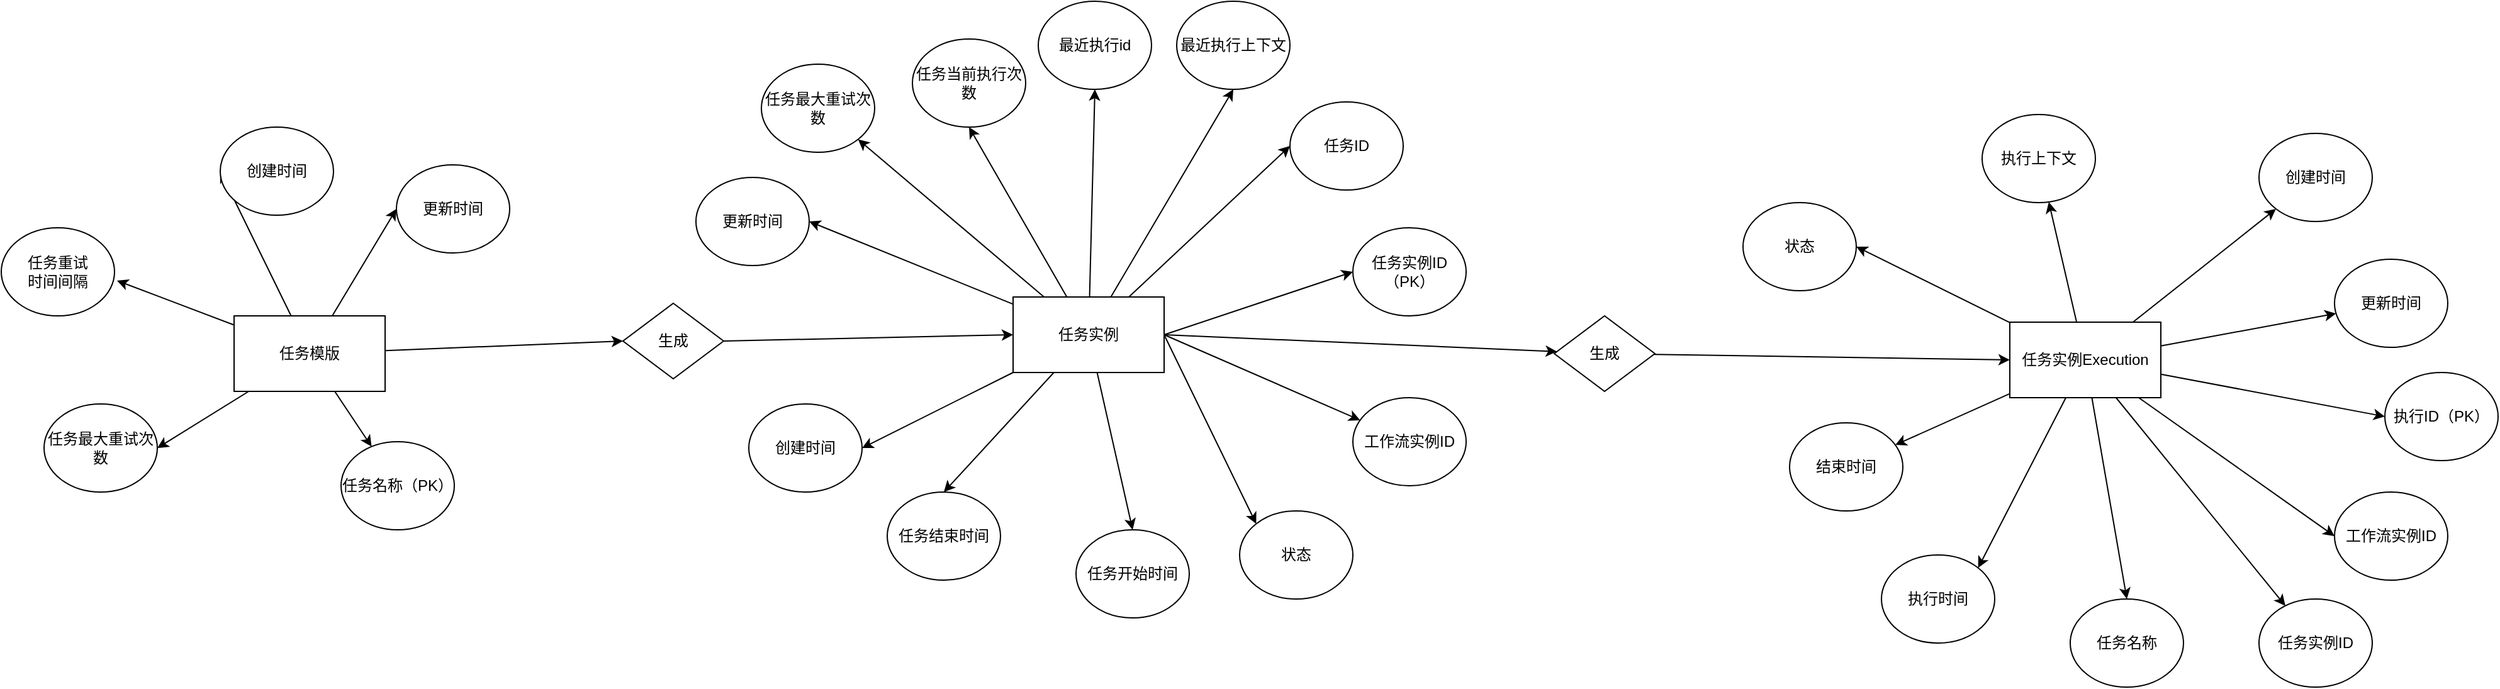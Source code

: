 <mxfile version="22.1.18" type="github">
  <diagram name="第 1 页" id="u92MrwEAKFm2taZTLTK-">
    <mxGraphModel dx="2585" dy="1969" grid="1" gridSize="10" guides="1" tooltips="1" connect="1" arrows="1" fold="1" page="1" pageScale="1" pageWidth="827" pageHeight="1169" math="0" shadow="0">
      <root>
        <mxCell id="0" />
        <mxCell id="1" parent="0" />
        <mxCell id="BF8SNdvl5e7O7KOmZN9e-4" style="rounded=0;orthogonalLoop=1;jettySize=auto;html=1;entryX=0;entryY=0.5;entryDx=0;entryDy=0;exitX=1;exitY=0.5;exitDx=0;exitDy=0;" parent="1" source="BF8SNdvl5e7O7KOmZN9e-8" target="BF8SNdvl5e7O7KOmZN9e-5" edge="1">
          <mxGeometry relative="1" as="geometry">
            <mxPoint x="350" y="170" as="targetPoint" />
            <mxPoint x="260" y="170" as="sourcePoint" />
          </mxGeometry>
        </mxCell>
        <mxCell id="BF8SNdvl5e7O7KOmZN9e-7" style="rounded=0;orthogonalLoop=1;jettySize=auto;html=1;entryX=0;entryY=0;entryDx=0;entryDy=0;exitX=1;exitY=0.5;exitDx=0;exitDy=0;" parent="1" source="BF8SNdvl5e7O7KOmZN9e-8" target="BF8SNdvl5e7O7KOmZN9e-6" edge="1">
          <mxGeometry relative="1" as="geometry">
            <mxPoint x="260" y="170" as="sourcePoint" />
          </mxGeometry>
        </mxCell>
        <mxCell id="BF8SNdvl5e7O7KOmZN9e-5" value="任务实例ID（PK）" style="ellipse;whiteSpace=wrap;html=1;" parent="1" vertex="1">
          <mxGeometry x="390" y="80" width="90" height="70" as="geometry" />
        </mxCell>
        <mxCell id="BF8SNdvl5e7O7KOmZN9e-6" value="状态" style="ellipse;whiteSpace=wrap;html=1;" parent="1" vertex="1">
          <mxGeometry x="300" y="305" width="90" height="70" as="geometry" />
        </mxCell>
        <mxCell id="BF8SNdvl5e7O7KOmZN9e-10" style="rounded=0;orthogonalLoop=1;jettySize=auto;html=1;entryX=0.5;entryY=0;entryDx=0;entryDy=0;" parent="1" source="BF8SNdvl5e7O7KOmZN9e-8" target="BF8SNdvl5e7O7KOmZN9e-9" edge="1">
          <mxGeometry relative="1" as="geometry" />
        </mxCell>
        <mxCell id="BF8SNdvl5e7O7KOmZN9e-12" style="rounded=0;orthogonalLoop=1;jettySize=auto;html=1;entryX=0.5;entryY=0;entryDx=0;entryDy=0;" parent="1" source="BF8SNdvl5e7O7KOmZN9e-8" target="BF8SNdvl5e7O7KOmZN9e-11" edge="1">
          <mxGeometry relative="1" as="geometry" />
        </mxCell>
        <mxCell id="BF8SNdvl5e7O7KOmZN9e-19" style="rounded=0;orthogonalLoop=1;jettySize=auto;html=1;entryX=1;entryY=0.5;entryDx=0;entryDy=0;" parent="1" source="BF8SNdvl5e7O7KOmZN9e-8" target="BF8SNdvl5e7O7KOmZN9e-13" edge="1">
          <mxGeometry relative="1" as="geometry" />
        </mxCell>
        <mxCell id="BF8SNdvl5e7O7KOmZN9e-20" style="rounded=0;orthogonalLoop=1;jettySize=auto;html=1;entryX=1;entryY=0.5;entryDx=0;entryDy=0;" parent="1" source="BF8SNdvl5e7O7KOmZN9e-8" target="BF8SNdvl5e7O7KOmZN9e-14" edge="1">
          <mxGeometry relative="1" as="geometry" />
        </mxCell>
        <mxCell id="BF8SNdvl5e7O7KOmZN9e-48" style="rounded=0;orthogonalLoop=1;jettySize=auto;html=1;entryX=0;entryY=0.5;entryDx=0;entryDy=0;" parent="1" source="BF8SNdvl5e7O7KOmZN9e-8" target="BF8SNdvl5e7O7KOmZN9e-47" edge="1">
          <mxGeometry relative="1" as="geometry" />
        </mxCell>
        <mxCell id="BF8SNdvl5e7O7KOmZN9e-64" style="rounded=0;orthogonalLoop=1;jettySize=auto;html=1;exitX=1;exitY=0.5;exitDx=0;exitDy=0;" parent="1" source="BF8SNdvl5e7O7KOmZN9e-8" target="BF8SNdvl5e7O7KOmZN9e-63" edge="1">
          <mxGeometry relative="1" as="geometry" />
        </mxCell>
        <mxCell id="BF8SNdvl5e7O7KOmZN9e-78" style="rounded=0;orthogonalLoop=1;jettySize=auto;html=1;entryX=0.5;entryY=1;entryDx=0;entryDy=0;" edge="1" parent="1" source="BF8SNdvl5e7O7KOmZN9e-8" target="BF8SNdvl5e7O7KOmZN9e-76">
          <mxGeometry relative="1" as="geometry" />
        </mxCell>
        <mxCell id="BF8SNdvl5e7O7KOmZN9e-83" style="rounded=0;orthogonalLoop=1;jettySize=auto;html=1;entryX=1;entryY=1;entryDx=0;entryDy=0;" edge="1" parent="1" source="BF8SNdvl5e7O7KOmZN9e-8" target="BF8SNdvl5e7O7KOmZN9e-80">
          <mxGeometry relative="1" as="geometry" />
        </mxCell>
        <mxCell id="8EcwPYy6TK1mYzknZgef-4" style="rounded=0;orthogonalLoop=1;jettySize=auto;html=1;exitX=1;exitY=0.5;exitDx=0;exitDy=0;" edge="1" parent="1" source="BF8SNdvl5e7O7KOmZN9e-8" target="8EcwPYy6TK1mYzknZgef-3">
          <mxGeometry relative="1" as="geometry" />
        </mxCell>
        <mxCell id="8EcwPYy6TK1mYzknZgef-9" style="rounded=0;orthogonalLoop=1;jettySize=auto;html=1;entryX=0.5;entryY=1;entryDx=0;entryDy=0;" edge="1" parent="1" source="BF8SNdvl5e7O7KOmZN9e-8" target="8EcwPYy6TK1mYzknZgef-7">
          <mxGeometry relative="1" as="geometry" />
        </mxCell>
        <mxCell id="8EcwPYy6TK1mYzknZgef-10" style="rounded=0;orthogonalLoop=1;jettySize=auto;html=1;entryX=0.5;entryY=1;entryDx=0;entryDy=0;" edge="1" parent="1" source="BF8SNdvl5e7O7KOmZN9e-8" target="8EcwPYy6TK1mYzknZgef-8">
          <mxGeometry relative="1" as="geometry" />
        </mxCell>
        <mxCell id="BF8SNdvl5e7O7KOmZN9e-8" value="任务实例" style="rounded=0;whiteSpace=wrap;html=1;" parent="1" vertex="1">
          <mxGeometry x="120" y="135" width="120" height="60" as="geometry" />
        </mxCell>
        <mxCell id="BF8SNdvl5e7O7KOmZN9e-9" value="任务开始时间" style="ellipse;whiteSpace=wrap;html=1;" parent="1" vertex="1">
          <mxGeometry x="170" y="320" width="90" height="70" as="geometry" />
        </mxCell>
        <mxCell id="BF8SNdvl5e7O7KOmZN9e-11" value="任务结束时间" style="ellipse;whiteSpace=wrap;html=1;" parent="1" vertex="1">
          <mxGeometry x="20" y="290" width="90" height="70" as="geometry" />
        </mxCell>
        <mxCell id="BF8SNdvl5e7O7KOmZN9e-13" value="创建时间" style="ellipse;whiteSpace=wrap;html=1;" parent="1" vertex="1">
          <mxGeometry x="-90" y="220" width="90" height="70" as="geometry" />
        </mxCell>
        <mxCell id="BF8SNdvl5e7O7KOmZN9e-14" value="更新时间" style="ellipse;whiteSpace=wrap;html=1;" parent="1" vertex="1">
          <mxGeometry x="-132" y="40" width="90" height="70" as="geometry" />
        </mxCell>
        <mxCell id="BF8SNdvl5e7O7KOmZN9e-35" style="rounded=0;orthogonalLoop=1;jettySize=auto;html=1;" parent="1" source="BF8SNdvl5e7O7KOmZN9e-25" target="BF8SNdvl5e7O7KOmZN9e-28" edge="1">
          <mxGeometry relative="1" as="geometry" />
        </mxCell>
        <mxCell id="BF8SNdvl5e7O7KOmZN9e-36" style="rounded=0;orthogonalLoop=1;jettySize=auto;html=1;entryX=0;entryY=0.5;entryDx=0;entryDy=0;" parent="1" source="BF8SNdvl5e7O7KOmZN9e-25" target="BF8SNdvl5e7O7KOmZN9e-27" edge="1">
          <mxGeometry relative="1" as="geometry" />
        </mxCell>
        <mxCell id="BF8SNdvl5e7O7KOmZN9e-37" style="rounded=0;orthogonalLoop=1;jettySize=auto;html=1;entryX=0;entryY=0.5;entryDx=0;entryDy=0;" parent="1" source="BF8SNdvl5e7O7KOmZN9e-25" target="BF8SNdvl5e7O7KOmZN9e-26" edge="1">
          <mxGeometry relative="1" as="geometry" />
        </mxCell>
        <mxCell id="BF8SNdvl5e7O7KOmZN9e-61" style="rounded=0;orthogonalLoop=1;jettySize=auto;html=1;entryX=0;entryY=0.5;entryDx=0;entryDy=0;" parent="1" source="BF8SNdvl5e7O7KOmZN9e-25" target="BF8SNdvl5e7O7KOmZN9e-60" edge="1">
          <mxGeometry relative="1" as="geometry" />
        </mxCell>
        <mxCell id="BF8SNdvl5e7O7KOmZN9e-79" style="rounded=0;orthogonalLoop=1;jettySize=auto;html=1;entryX=1;entryY=0.5;entryDx=0;entryDy=0;" edge="1" parent="1" source="BF8SNdvl5e7O7KOmZN9e-25" target="BF8SNdvl5e7O7KOmZN9e-74">
          <mxGeometry relative="1" as="geometry" />
        </mxCell>
        <mxCell id="BF8SNdvl5e7O7KOmZN9e-25" value="任务模版" style="rounded=0;whiteSpace=wrap;html=1;" parent="1" vertex="1">
          <mxGeometry x="-499" y="150" width="120" height="60" as="geometry" />
        </mxCell>
        <mxCell id="BF8SNdvl5e7O7KOmZN9e-26" value="创建时间" style="ellipse;whiteSpace=wrap;html=1;" parent="1" vertex="1">
          <mxGeometry x="-510" width="90" height="70" as="geometry" />
        </mxCell>
        <mxCell id="BF8SNdvl5e7O7KOmZN9e-27" value="更新时间" style="ellipse;whiteSpace=wrap;html=1;" parent="1" vertex="1">
          <mxGeometry x="-370" y="30" width="90" height="70" as="geometry" />
        </mxCell>
        <mxCell id="BF8SNdvl5e7O7KOmZN9e-28" value="任务名称（PK）" style="ellipse;whiteSpace=wrap;html=1;" parent="1" vertex="1">
          <mxGeometry x="-414" y="250" width="90" height="70" as="geometry" />
        </mxCell>
        <mxCell id="BF8SNdvl5e7O7KOmZN9e-30" value="任务重试&lt;br&gt;时间间隔" style="ellipse;whiteSpace=wrap;html=1;" parent="1" vertex="1">
          <mxGeometry x="-684" y="80" width="90" height="70" as="geometry" />
        </mxCell>
        <mxCell id="BF8SNdvl5e7O7KOmZN9e-33" style="rounded=0;orthogonalLoop=1;jettySize=auto;html=1;entryX=1.022;entryY=0.6;entryDx=0;entryDy=0;entryPerimeter=0;" parent="1" source="BF8SNdvl5e7O7KOmZN9e-25" target="BF8SNdvl5e7O7KOmZN9e-30" edge="1">
          <mxGeometry relative="1" as="geometry" />
        </mxCell>
        <mxCell id="BF8SNdvl5e7O7KOmZN9e-47" value="任务ID" style="ellipse;whiteSpace=wrap;html=1;" parent="1" vertex="1">
          <mxGeometry x="340" y="-20" width="90" height="70" as="geometry" />
        </mxCell>
        <mxCell id="BF8SNdvl5e7O7KOmZN9e-62" style="rounded=0;orthogonalLoop=1;jettySize=auto;html=1;entryX=0;entryY=0.5;entryDx=0;entryDy=0;exitX=1;exitY=0.5;exitDx=0;exitDy=0;" parent="1" source="BF8SNdvl5e7O7KOmZN9e-60" target="BF8SNdvl5e7O7KOmZN9e-8" edge="1">
          <mxGeometry relative="1" as="geometry" />
        </mxCell>
        <mxCell id="BF8SNdvl5e7O7KOmZN9e-60" value="生成" style="rhombus;whiteSpace=wrap;html=1;" parent="1" vertex="1">
          <mxGeometry x="-190" y="140" width="80" height="60" as="geometry" />
        </mxCell>
        <mxCell id="BF8SNdvl5e7O7KOmZN9e-63" value="生成" style="rhombus;whiteSpace=wrap;html=1;" parent="1" vertex="1">
          <mxGeometry x="550" y="150" width="80" height="60" as="geometry" />
        </mxCell>
        <mxCell id="BF8SNdvl5e7O7KOmZN9e-72" value="执行时间" style="ellipse;whiteSpace=wrap;html=1;" vertex="1" parent="1">
          <mxGeometry x="810" y="340" width="90" height="70" as="geometry" />
        </mxCell>
        <mxCell id="BF8SNdvl5e7O7KOmZN9e-74" value="任务最大重试次数" style="ellipse;whiteSpace=wrap;html=1;" vertex="1" parent="1">
          <mxGeometry x="-650" y="220" width="90" height="70" as="geometry" />
        </mxCell>
        <mxCell id="BF8SNdvl5e7O7KOmZN9e-76" value="任务当前执行次数" style="ellipse;whiteSpace=wrap;html=1;" vertex="1" parent="1">
          <mxGeometry x="40" y="-70" width="90" height="70" as="geometry" />
        </mxCell>
        <mxCell id="BF8SNdvl5e7O7KOmZN9e-80" value="任务最大重试次数" style="ellipse;whiteSpace=wrap;html=1;" vertex="1" parent="1">
          <mxGeometry x="-80" y="-50" width="90" height="70" as="geometry" />
        </mxCell>
        <mxCell id="8EcwPYy6TK1mYzknZgef-6" style="rounded=0;orthogonalLoop=1;jettySize=auto;html=1;entryX=0;entryY=0.5;entryDx=0;entryDy=0;" edge="1" parent="1" source="BF8SNdvl5e7O7KOmZN9e-38" target="8EcwPYy6TK1mYzknZgef-5">
          <mxGeometry relative="1" as="geometry" />
        </mxCell>
        <mxCell id="BF8SNdvl5e7O7KOmZN9e-38" value="任务实例Execution" style="rounded=0;whiteSpace=wrap;html=1;container=0;" parent="1" vertex="1">
          <mxGeometry x="912" y="155" width="120" height="60" as="geometry" />
        </mxCell>
        <mxCell id="BF8SNdvl5e7O7KOmZN9e-40" value="创建时间" style="ellipse;whiteSpace=wrap;html=1;container=0;" parent="1" vertex="1">
          <mxGeometry x="1110" y="5" width="90" height="70" as="geometry" />
        </mxCell>
        <mxCell id="BF8SNdvl5e7O7KOmZN9e-52" style="rounded=0;orthogonalLoop=1;jettySize=auto;html=1;" parent="1" source="BF8SNdvl5e7O7KOmZN9e-38" target="BF8SNdvl5e7O7KOmZN9e-40" edge="1">
          <mxGeometry relative="1" as="geometry" />
        </mxCell>
        <mxCell id="BF8SNdvl5e7O7KOmZN9e-41" value="更新时间" style="ellipse;whiteSpace=wrap;html=1;container=0;" parent="1" vertex="1">
          <mxGeometry x="1170" y="105" width="90" height="70" as="geometry" />
        </mxCell>
        <mxCell id="BF8SNdvl5e7O7KOmZN9e-51" style="rounded=0;orthogonalLoop=1;jettySize=auto;html=1;" parent="1" source="BF8SNdvl5e7O7KOmZN9e-38" target="BF8SNdvl5e7O7KOmZN9e-41" edge="1">
          <mxGeometry relative="1" as="geometry" />
        </mxCell>
        <mxCell id="BF8SNdvl5e7O7KOmZN9e-42" value="执行ID（PK）" style="ellipse;whiteSpace=wrap;html=1;container=0;" parent="1" vertex="1">
          <mxGeometry x="1210" y="195" width="90" height="70" as="geometry" />
        </mxCell>
        <mxCell id="BF8SNdvl5e7O7KOmZN9e-59" style="rounded=0;orthogonalLoop=1;jettySize=auto;html=1;entryX=0;entryY=0.5;entryDx=0;entryDy=0;" parent="1" source="BF8SNdvl5e7O7KOmZN9e-38" target="BF8SNdvl5e7O7KOmZN9e-42" edge="1">
          <mxGeometry relative="1" as="geometry" />
        </mxCell>
        <mxCell id="BF8SNdvl5e7O7KOmZN9e-44" value="结束时间" style="ellipse;whiteSpace=wrap;html=1;container=0;" parent="1" vertex="1">
          <mxGeometry x="737" y="235" width="90" height="70" as="geometry" />
        </mxCell>
        <mxCell id="BF8SNdvl5e7O7KOmZN9e-57" style="rounded=0;orthogonalLoop=1;jettySize=auto;html=1;" parent="1" source="BF8SNdvl5e7O7KOmZN9e-38" target="BF8SNdvl5e7O7KOmZN9e-44" edge="1">
          <mxGeometry relative="1" as="geometry" />
        </mxCell>
        <mxCell id="BF8SNdvl5e7O7KOmZN9e-45" value="状态" style="ellipse;whiteSpace=wrap;html=1;container=0;" parent="1" vertex="1">
          <mxGeometry x="700" y="60" width="90" height="70" as="geometry" />
        </mxCell>
        <mxCell id="BF8SNdvl5e7O7KOmZN9e-56" style="rounded=0;orthogonalLoop=1;jettySize=auto;html=1;entryX=1;entryY=0.5;entryDx=0;entryDy=0;" parent="1" source="BF8SNdvl5e7O7KOmZN9e-38" target="BF8SNdvl5e7O7KOmZN9e-45" edge="1">
          <mxGeometry relative="1" as="geometry" />
        </mxCell>
        <mxCell id="BF8SNdvl5e7O7KOmZN9e-46" value="执行上下文" style="ellipse;whiteSpace=wrap;html=1;container=0;" parent="1" vertex="1">
          <mxGeometry x="890" y="-10" width="90" height="70" as="geometry" />
        </mxCell>
        <mxCell id="BF8SNdvl5e7O7KOmZN9e-55" style="rounded=0;orthogonalLoop=1;jettySize=auto;html=1;" parent="1" source="BF8SNdvl5e7O7KOmZN9e-38" target="BF8SNdvl5e7O7KOmZN9e-46" edge="1">
          <mxGeometry relative="1" as="geometry" />
        </mxCell>
        <mxCell id="BF8SNdvl5e7O7KOmZN9e-49" value="任务名称" style="ellipse;whiteSpace=wrap;html=1;container=0;" parent="1" vertex="1">
          <mxGeometry x="960" y="375" width="90" height="70" as="geometry" />
        </mxCell>
        <mxCell id="BF8SNdvl5e7O7KOmZN9e-53" style="rounded=0;orthogonalLoop=1;jettySize=auto;html=1;entryX=0.5;entryY=0;entryDx=0;entryDy=0;" parent="1" source="BF8SNdvl5e7O7KOmZN9e-38" target="BF8SNdvl5e7O7KOmZN9e-49" edge="1">
          <mxGeometry relative="1" as="geometry" />
        </mxCell>
        <mxCell id="BF8SNdvl5e7O7KOmZN9e-50" value="任务实例ID" style="ellipse;whiteSpace=wrap;html=1;container=0;" parent="1" vertex="1">
          <mxGeometry x="1110" y="375" width="90" height="70" as="geometry" />
        </mxCell>
        <mxCell id="BF8SNdvl5e7O7KOmZN9e-54" style="rounded=0;orthogonalLoop=1;jettySize=auto;html=1;" parent="1" source="BF8SNdvl5e7O7KOmZN9e-38" target="BF8SNdvl5e7O7KOmZN9e-50" edge="1">
          <mxGeometry relative="1" as="geometry" />
        </mxCell>
        <mxCell id="BF8SNdvl5e7O7KOmZN9e-65" style="rounded=0;orthogonalLoop=1;jettySize=auto;html=1;entryX=0;entryY=0.5;entryDx=0;entryDy=0;" parent="1" source="BF8SNdvl5e7O7KOmZN9e-63" target="BF8SNdvl5e7O7KOmZN9e-38" edge="1">
          <mxGeometry relative="1" as="geometry" />
        </mxCell>
        <mxCell id="BF8SNdvl5e7O7KOmZN9e-73" style="rounded=0;orthogonalLoop=1;jettySize=auto;html=1;entryX=1;entryY=0;entryDx=0;entryDy=0;" edge="1" parent="1" source="BF8SNdvl5e7O7KOmZN9e-38" target="BF8SNdvl5e7O7KOmZN9e-72">
          <mxGeometry relative="1" as="geometry" />
        </mxCell>
        <mxCell id="8EcwPYy6TK1mYzknZgef-3" value="工作流实例ID" style="ellipse;whiteSpace=wrap;html=1;" vertex="1" parent="1">
          <mxGeometry x="390" y="215" width="90" height="70" as="geometry" />
        </mxCell>
        <mxCell id="8EcwPYy6TK1mYzknZgef-5" value="工作流实例ID" style="ellipse;whiteSpace=wrap;html=1;" vertex="1" parent="1">
          <mxGeometry x="1170" y="290" width="90" height="70" as="geometry" />
        </mxCell>
        <mxCell id="8EcwPYy6TK1mYzknZgef-7" value="最近执行id" style="ellipse;whiteSpace=wrap;html=1;" vertex="1" parent="1">
          <mxGeometry x="140" y="-100" width="90" height="70" as="geometry" />
        </mxCell>
        <mxCell id="8EcwPYy6TK1mYzknZgef-8" value="最近执行上下文" style="ellipse;whiteSpace=wrap;html=1;" vertex="1" parent="1">
          <mxGeometry x="250" y="-100" width="90" height="70" as="geometry" />
        </mxCell>
      </root>
    </mxGraphModel>
  </diagram>
</mxfile>
